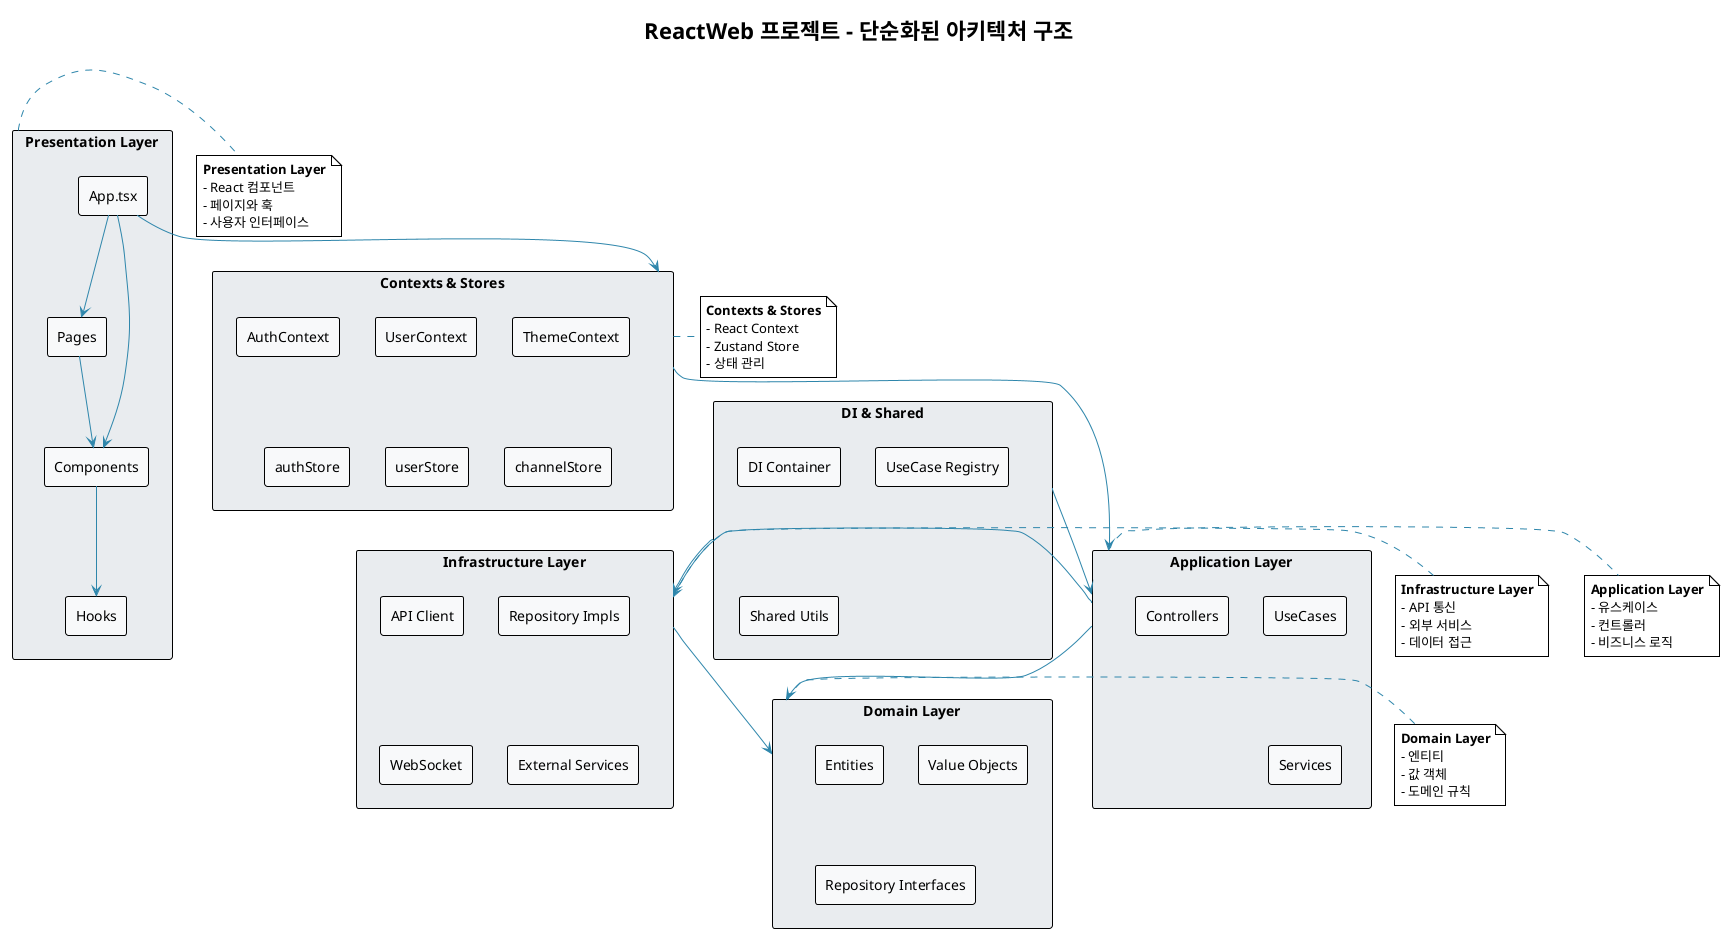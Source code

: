 @startuml ReactWeb Architecture Simple
!theme plain
skinparam backgroundColor #FFFFFF
skinparam componentStyle rectangle
skinparam packageStyle rectangle
skinparam arrowColor #2E86AB
skinparam componentBackgroundColor #F8F9FA
skinparam packageBackgroundColor #E9ECEF

title ReactWeb 프로젝트 - 단순화된 아키텍처 구조

package "Presentation Layer" as Presentation {
  component "App.tsx" as App
  component "Components" as Components
  component "Pages" as Pages
  component "Hooks" as Hooks
}

package "Contexts & Stores" as ContextsStores {
  component "AuthContext" as AuthContext
  component "UserContext" as UserContext
  component "ThemeContext" as ThemeContext
  component "authStore" as AuthStore
  component "userStore" as UserStore
  component "channelStore" as ChannelStore
}

package "Application Layer" as Application {
  component "UseCases" as UseCases
  component "Controllers" as Controllers
  component "Services" as Services
}

package "Domain Layer" as Domain {
  component "Entities" as Entities
  component "Value Objects" as ValueObjects
  component "Repository Interfaces" as RepoInterfaces
}

package "Infrastructure Layer" as Infrastructure {
  component "API Client" as ApiClient
  component "Repository Impls" as RepoImpls
  component "WebSocket" as WebSocket
  component "External Services" as ExternalServices
}

package "DI & Shared" as DIShared {
  component "DI Container" as Container
  component "UseCase Registry" as Registry
  component "Shared Utils" as Utils
}

' 핵심 의존성 관계만 표시
App --> Components
App --> Pages
Components --> Hooks
Pages --> Components

App --> ContextsStores
ContextsStores --> Application

Application --> Domain
Infrastructure --> Domain

Application --> Infrastructure
DIShared --> Application
DIShared --> Infrastructure

' 간단한 설명
note right of Presentation
  **Presentation Layer**
  - React 컴포넌트
  - 페이지와 훅
  - 사용자 인터페이스
end note

note right of ContextsStores
  **Contexts & Stores**
  - React Context
  - Zustand Store
  - 상태 관리
end note

note right of Application
  **Application Layer**
  - 유스케이스
  - 컨트롤러
  - 비즈니스 로직
end note

note right of Domain
  **Domain Layer**
  - 엔티티
  - 값 객체
  - 도메인 규칙
end note

note right of Infrastructure
  **Infrastructure Layer**
  - API 통신
  - 외부 서비스
  - 데이터 접근
end note

@enduml 